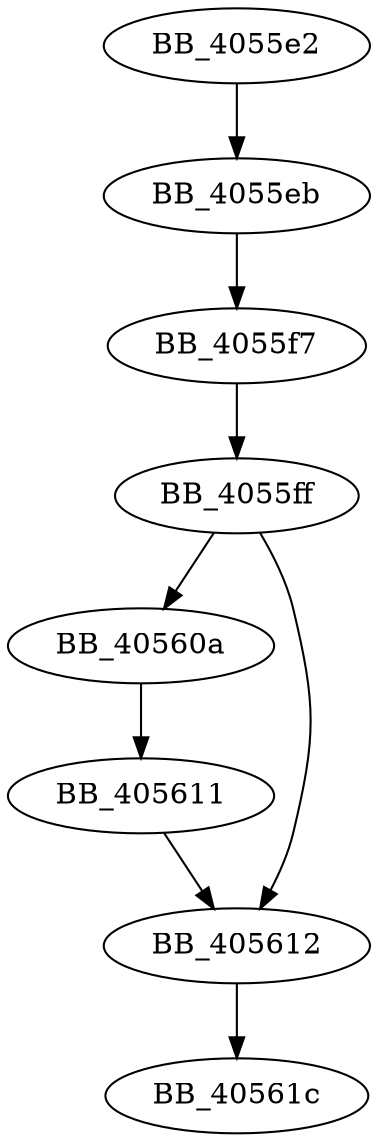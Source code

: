 DiGraph ___raise_securityfailure{
BB_4055e2->BB_4055eb
BB_4055eb->BB_4055f7
BB_4055f7->BB_4055ff
BB_4055ff->BB_40560a
BB_4055ff->BB_405612
BB_40560a->BB_405611
BB_405611->BB_405612
BB_405612->BB_40561c
}
